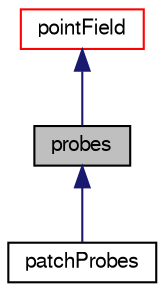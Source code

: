 digraph "probes"
{
  bgcolor="transparent";
  edge [fontname="FreeSans",fontsize="10",labelfontname="FreeSans",labelfontsize="10"];
  node [fontname="FreeSans",fontsize="10",shape=record];
  Node0 [label="probes",height=0.2,width=0.4,color="black", fillcolor="grey75", style="filled", fontcolor="black"];
  Node1 -> Node0 [dir="back",color="midnightblue",fontsize="10",style="solid",fontname="FreeSans"];
  Node1 [label="pointField",height=0.2,width=0.4,color="red",URL="$a26466.html"];
  Node0 -> Node11 [dir="back",color="midnightblue",fontsize="10",style="solid",fontname="FreeSans"];
  Node11 [label="patchProbes",height=0.2,width=0.4,color="black",URL="$a29262.html",tooltip="Set of locations to sample.at patches. "];
}
